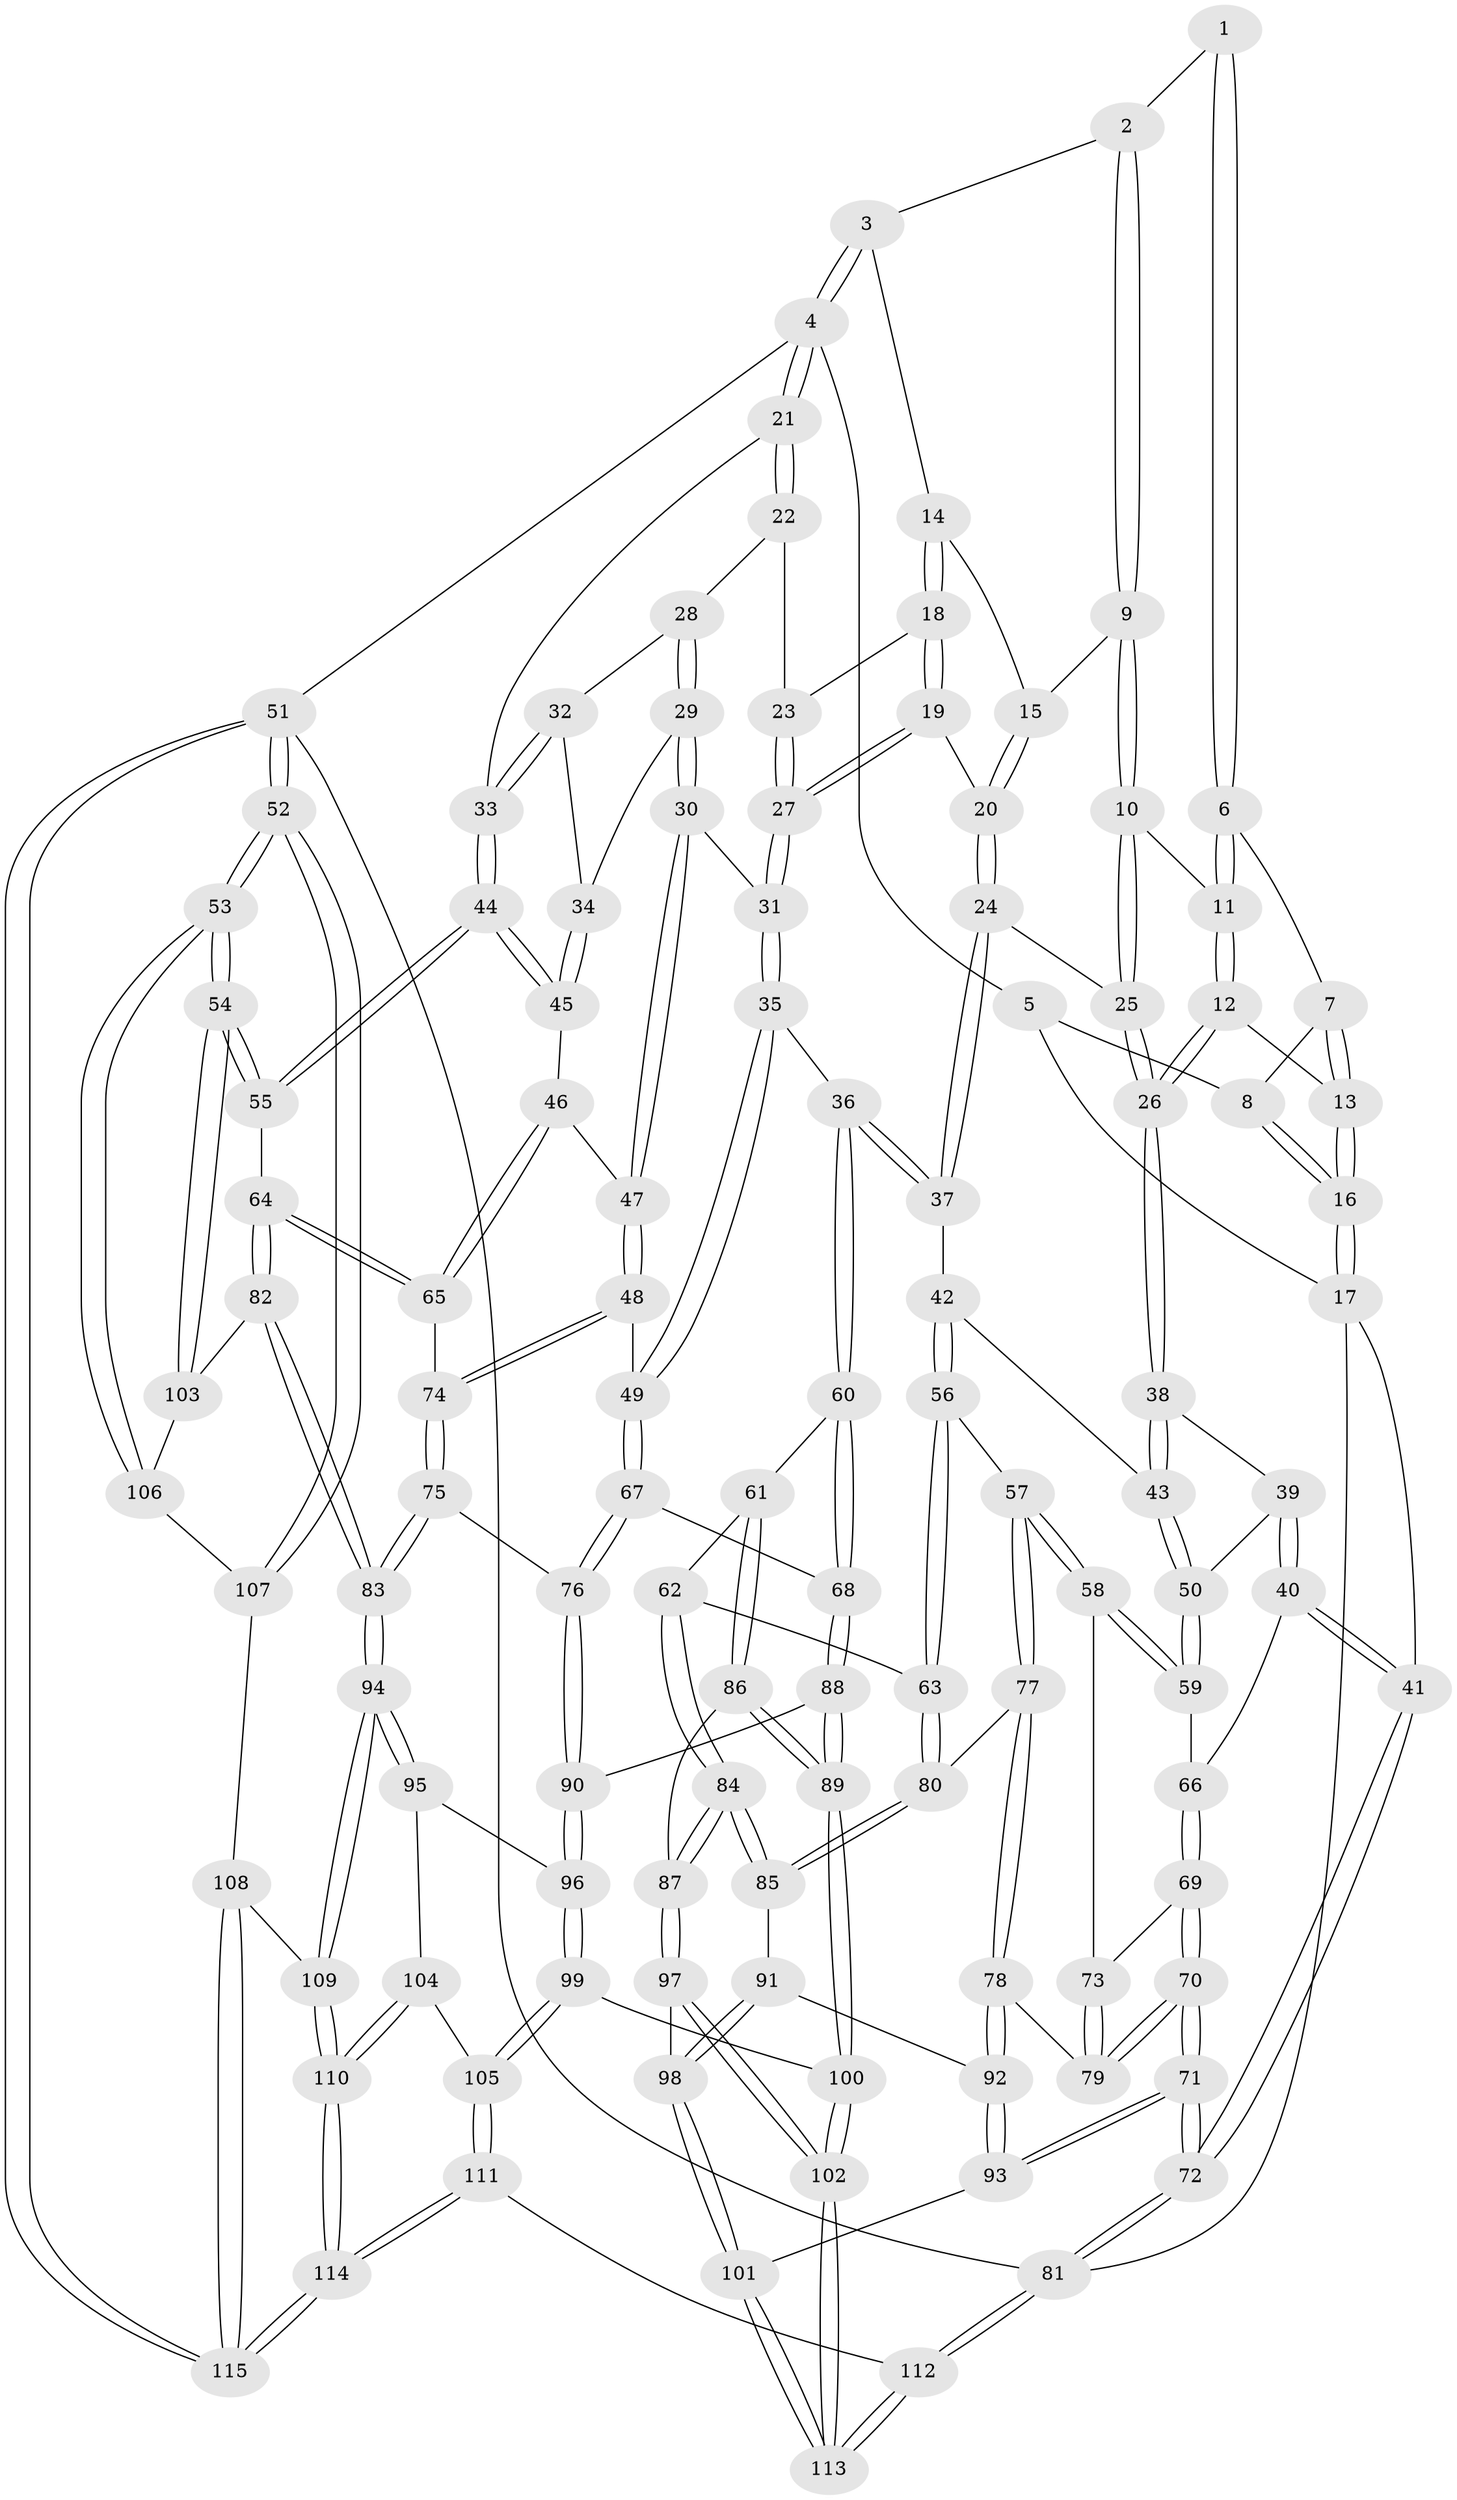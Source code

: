// Generated by graph-tools (version 1.1) at 2025/27/03/09/25 03:27:04]
// undirected, 115 vertices, 284 edges
graph export_dot {
graph [start="1"]
  node [color=gray90,style=filled];
  1 [pos="+0.36313497268432293+0"];
  2 [pos="+0.3643125984802866+0"];
  3 [pos="+0.7414513076005503+0"];
  4 [pos="+1+0"];
  5 [pos="+0+0"];
  6 [pos="+0.18950177947512403+0.058702583674697655"];
  7 [pos="+0.18633324970837647+0.05924751446472587"];
  8 [pos="+0.10138863204240352+0.06530483750046316"];
  9 [pos="+0.3843905381640121+0.0113180913731411"];
  10 [pos="+0.3826964044031666+0.08023742526929407"];
  11 [pos="+0.2296907834517023+0.1528436332170705"];
  12 [pos="+0.18372540386653075+0.2250293932978744"];
  13 [pos="+0.11010647108462653+0.22626739721083017"];
  14 [pos="+0.729497348986272+0"];
  15 [pos="+0.5886691190862897+0.09013997736959374"];
  16 [pos="+0.022801572631100192+0.23135626084561978"];
  17 [pos="+0+0.32402014003047686"];
  18 [pos="+0.7627598301797586+0.09313455347851697"];
  19 [pos="+0.5634474486350305+0.2313230442789502"];
  20 [pos="+0.5272295591053058+0.22087137164736964"];
  21 [pos="+1+0"];
  22 [pos="+0.8033249496526261+0.13237139153550684"];
  23 [pos="+0.7710670689488381+0.10871696854037165"];
  24 [pos="+0.5063116148657202+0.22473765814385654"];
  25 [pos="+0.432543080330271+0.191061652814595"];
  26 [pos="+0.29205805007147895+0.312612868335666"];
  27 [pos="+0.6905383119648859+0.3198946225143807"];
  28 [pos="+0.8384191553960941+0.17377642877603466"];
  29 [pos="+0.8427076555540227+0.32398624279988547"];
  30 [pos="+0.7476464472155644+0.3601789609429617"];
  31 [pos="+0.6917048921208313+0.3221740095506695"];
  32 [pos="+0.9894861074400846+0.19422511782946264"];
  33 [pos="+1+0.09804208776129994"];
  34 [pos="+0.8633374553113442+0.3288735829550505"];
  35 [pos="+0.5062303408134718+0.4813923892487572"];
  36 [pos="+0.5061320056119861+0.48138241880148225"];
  37 [pos="+0.47804925957621003+0.46221808847255913"];
  38 [pos="+0.29388145486021006+0.3513442305195994"];
  39 [pos="+0.1923219778673499+0.4179661675906915"];
  40 [pos="+0.0018997865800223358+0.4297679006594129"];
  41 [pos="+0+0.3337185326752434"];
  42 [pos="+0.4003994767051714+0.45985482275910144"];
  43 [pos="+0.38343545268100687+0.45309468030625033"];
  44 [pos="+1+0.4718583978107495"];
  45 [pos="+1+0.44425531444057015"];
  46 [pos="+0.9253665726373886+0.4804735453082733"];
  47 [pos="+0.7550434513094343+0.5196048705084545"];
  48 [pos="+0.7526764791393716+0.5241129365317355"];
  49 [pos="+0.5966126125284681+0.5313587968626694"];
  50 [pos="+0.24486833861799054+0.5437536140222134"];
  51 [pos="+1+1"];
  52 [pos="+1+1"];
  53 [pos="+1+0.9948651838928848"];
  54 [pos="+1+0.7507441715775417"];
  55 [pos="+1+0.5639767352406662"];
  56 [pos="+0.3521461074881082+0.6103746126220798"];
  57 [pos="+0.24980519999318865+0.5909036730428968"];
  58 [pos="+0.24511601924516774+0.5858855332463256"];
  59 [pos="+0.24384844357205046+0.5458633115291452"];
  60 [pos="+0.46709697187131055+0.6396560952152537"];
  61 [pos="+0.43538254757555295+0.6529702001495012"];
  62 [pos="+0.37761188077990926+0.6444833401006024"];
  63 [pos="+0.36805342553008025+0.6425624570740722"];
  64 [pos="+0.905243092541994+0.6510543590778217"];
  65 [pos="+0.8730802358462669+0.6212737087334738"];
  66 [pos="+0.0631162549001015+0.5126836246474024"];
  67 [pos="+0.6024545055166142+0.6675222911583488"];
  68 [pos="+0.5069186871319724+0.6770312890698046"];
  69 [pos="+0.0921929844063238+0.5973443713506545"];
  70 [pos="+0.08700392970881249+0.7150769353069489"];
  71 [pos="+0+0.9874163719884379"];
  72 [pos="+0+1"];
  73 [pos="+0.2189614855421291+0.6001569105666666"];
  74 [pos="+0.7593828327248819+0.549051756578004"];
  75 [pos="+0.733050834624928+0.6694710093903764"];
  76 [pos="+0.6295839284528182+0.6960100445686507"];
  77 [pos="+0.27086826953351617+0.6960372399310489"];
  78 [pos="+0.25955582347486883+0.7083872594034589"];
  79 [pos="+0.16613122544656336+0.6900820797128933"];
  80 [pos="+0.3286358404079316+0.6917403684030737"];
  81 [pos="+0+1"];
  82 [pos="+0.8447677516206659+0.7753072225981092"];
  83 [pos="+0.812256187884655+0.7841500106146251"];
  84 [pos="+0.39441986850338384+0.7623289520146119"];
  85 [pos="+0.35853578846844913+0.7428959754594409"];
  86 [pos="+0.41149454425379045+0.769406273366454"];
  87 [pos="+0.4072408722170731+0.7701710349800265"];
  88 [pos="+0.5051290433827306+0.7402457636368809"];
  89 [pos="+0.4805690465010022+0.7945891612956326"];
  90 [pos="+0.6204073255251412+0.739877229097363"];
  91 [pos="+0.33488213147788665+0.7588034820770061"];
  92 [pos="+0.25659797077256763+0.7608725760799271"];
  93 [pos="+0.21955398933619366+0.8783687434090081"];
  94 [pos="+0.7699640095113347+0.8430826493186394"];
  95 [pos="+0.6643585879016132+0.8036126142813331"];
  96 [pos="+0.6217593133893884+0.7555327635292166"];
  97 [pos="+0.34666990494440386+0.8524372920283925"];
  98 [pos="+0.2908768449299057+0.8633558928627114"];
  99 [pos="+0.527657684721654+0.8361051670957984"];
  100 [pos="+0.49856347087827774+0.826380600116899"];
  101 [pos="+0.24393628657153196+0.8802602676702892"];
  102 [pos="+0.4336048389600578+0.9058010045705038"];
  103 [pos="+0.8933285136605668+0.7944649042634155"];
  104 [pos="+0.6032845266280042+0.8666250207297784"];
  105 [pos="+0.5352500234332982+0.8448819428709112"];
  106 [pos="+0.9261340858164541+0.8696406245307191"];
  107 [pos="+0.9153985346320189+0.9145628570815805"];
  108 [pos="+0.8617839355895864+0.9367872271110232"];
  109 [pos="+0.7678645240286481+0.8617812869482414"];
  110 [pos="+0.6844932957980727+0.9946043768797969"];
  111 [pos="+0.5715950966694441+1"];
  112 [pos="+0.50696621160514+1"];
  113 [pos="+0.43992239459007815+1"];
  114 [pos="+0.6221488512655377+1"];
  115 [pos="+0.9418125293970343+1"];
  1 -- 2;
  1 -- 6;
  1 -- 6;
  2 -- 3;
  2 -- 9;
  2 -- 9;
  3 -- 4;
  3 -- 4;
  3 -- 14;
  4 -- 5;
  4 -- 21;
  4 -- 21;
  4 -- 51;
  5 -- 8;
  5 -- 17;
  6 -- 7;
  6 -- 11;
  6 -- 11;
  7 -- 8;
  7 -- 13;
  7 -- 13;
  8 -- 16;
  8 -- 16;
  9 -- 10;
  9 -- 10;
  9 -- 15;
  10 -- 11;
  10 -- 25;
  10 -- 25;
  11 -- 12;
  11 -- 12;
  12 -- 13;
  12 -- 26;
  12 -- 26;
  13 -- 16;
  13 -- 16;
  14 -- 15;
  14 -- 18;
  14 -- 18;
  15 -- 20;
  15 -- 20;
  16 -- 17;
  16 -- 17;
  17 -- 41;
  17 -- 81;
  18 -- 19;
  18 -- 19;
  18 -- 23;
  19 -- 20;
  19 -- 27;
  19 -- 27;
  20 -- 24;
  20 -- 24;
  21 -- 22;
  21 -- 22;
  21 -- 33;
  22 -- 23;
  22 -- 28;
  23 -- 27;
  23 -- 27;
  24 -- 25;
  24 -- 37;
  24 -- 37;
  25 -- 26;
  25 -- 26;
  26 -- 38;
  26 -- 38;
  27 -- 31;
  27 -- 31;
  28 -- 29;
  28 -- 29;
  28 -- 32;
  29 -- 30;
  29 -- 30;
  29 -- 34;
  30 -- 31;
  30 -- 47;
  30 -- 47;
  31 -- 35;
  31 -- 35;
  32 -- 33;
  32 -- 33;
  32 -- 34;
  33 -- 44;
  33 -- 44;
  34 -- 45;
  34 -- 45;
  35 -- 36;
  35 -- 49;
  35 -- 49;
  36 -- 37;
  36 -- 37;
  36 -- 60;
  36 -- 60;
  37 -- 42;
  38 -- 39;
  38 -- 43;
  38 -- 43;
  39 -- 40;
  39 -- 40;
  39 -- 50;
  40 -- 41;
  40 -- 41;
  40 -- 66;
  41 -- 72;
  41 -- 72;
  42 -- 43;
  42 -- 56;
  42 -- 56;
  43 -- 50;
  43 -- 50;
  44 -- 45;
  44 -- 45;
  44 -- 55;
  44 -- 55;
  45 -- 46;
  46 -- 47;
  46 -- 65;
  46 -- 65;
  47 -- 48;
  47 -- 48;
  48 -- 49;
  48 -- 74;
  48 -- 74;
  49 -- 67;
  49 -- 67;
  50 -- 59;
  50 -- 59;
  51 -- 52;
  51 -- 52;
  51 -- 115;
  51 -- 115;
  51 -- 81;
  52 -- 53;
  52 -- 53;
  52 -- 107;
  52 -- 107;
  53 -- 54;
  53 -- 54;
  53 -- 106;
  53 -- 106;
  54 -- 55;
  54 -- 55;
  54 -- 103;
  54 -- 103;
  55 -- 64;
  56 -- 57;
  56 -- 63;
  56 -- 63;
  57 -- 58;
  57 -- 58;
  57 -- 77;
  57 -- 77;
  58 -- 59;
  58 -- 59;
  58 -- 73;
  59 -- 66;
  60 -- 61;
  60 -- 68;
  60 -- 68;
  61 -- 62;
  61 -- 86;
  61 -- 86;
  62 -- 63;
  62 -- 84;
  62 -- 84;
  63 -- 80;
  63 -- 80;
  64 -- 65;
  64 -- 65;
  64 -- 82;
  64 -- 82;
  65 -- 74;
  66 -- 69;
  66 -- 69;
  67 -- 68;
  67 -- 76;
  67 -- 76;
  68 -- 88;
  68 -- 88;
  69 -- 70;
  69 -- 70;
  69 -- 73;
  70 -- 71;
  70 -- 71;
  70 -- 79;
  70 -- 79;
  71 -- 72;
  71 -- 72;
  71 -- 93;
  71 -- 93;
  72 -- 81;
  72 -- 81;
  73 -- 79;
  73 -- 79;
  74 -- 75;
  74 -- 75;
  75 -- 76;
  75 -- 83;
  75 -- 83;
  76 -- 90;
  76 -- 90;
  77 -- 78;
  77 -- 78;
  77 -- 80;
  78 -- 79;
  78 -- 92;
  78 -- 92;
  80 -- 85;
  80 -- 85;
  81 -- 112;
  81 -- 112;
  82 -- 83;
  82 -- 83;
  82 -- 103;
  83 -- 94;
  83 -- 94;
  84 -- 85;
  84 -- 85;
  84 -- 87;
  84 -- 87;
  85 -- 91;
  86 -- 87;
  86 -- 89;
  86 -- 89;
  87 -- 97;
  87 -- 97;
  88 -- 89;
  88 -- 89;
  88 -- 90;
  89 -- 100;
  89 -- 100;
  90 -- 96;
  90 -- 96;
  91 -- 92;
  91 -- 98;
  91 -- 98;
  92 -- 93;
  92 -- 93;
  93 -- 101;
  94 -- 95;
  94 -- 95;
  94 -- 109;
  94 -- 109;
  95 -- 96;
  95 -- 104;
  96 -- 99;
  96 -- 99;
  97 -- 98;
  97 -- 102;
  97 -- 102;
  98 -- 101;
  98 -- 101;
  99 -- 100;
  99 -- 105;
  99 -- 105;
  100 -- 102;
  100 -- 102;
  101 -- 113;
  101 -- 113;
  102 -- 113;
  102 -- 113;
  103 -- 106;
  104 -- 105;
  104 -- 110;
  104 -- 110;
  105 -- 111;
  105 -- 111;
  106 -- 107;
  107 -- 108;
  108 -- 109;
  108 -- 115;
  108 -- 115;
  109 -- 110;
  109 -- 110;
  110 -- 114;
  110 -- 114;
  111 -- 112;
  111 -- 114;
  111 -- 114;
  112 -- 113;
  112 -- 113;
  114 -- 115;
  114 -- 115;
}
